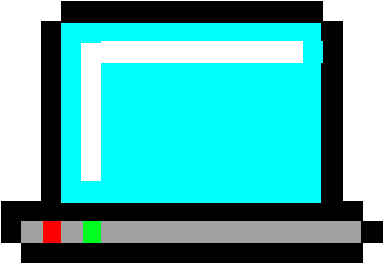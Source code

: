 <mxfile version="20.5.3" type="github"><diagram id="le_HfVlFiCGjhCWR-ZCV" name="Page-1"><mxGraphModel dx="474" dy="265" grid="1" gridSize="10" guides="1" tooltips="1" connect="1" arrows="1" fold="1" page="1" pageScale="1" pageWidth="827" pageHeight="1169" math="0" shadow="0"><root><mxCell id="0"/><mxCell id="1" parent="0"/><mxCell id="oouF2AgYF1QqJZSzGdiD-1" value="" style="rounded=0;whiteSpace=wrap;html=1;fillColor=#000000;strokeColor=#000000;" vertex="1" parent="1"><mxGeometry x="350" y="380" width="180" height="10" as="geometry"/></mxCell><mxCell id="oouF2AgYF1QqJZSzGdiD-2" value="" style="rounded=0;whiteSpace=wrap;html=1;fillColor=#000000;strokeColor=#000000;" vertex="1" parent="1"><mxGeometry x="360" y="400" width="170" height="10" as="geometry"/></mxCell><mxCell id="oouF2AgYF1QqJZSzGdiD-3" value="" style="rounded=0;whiteSpace=wrap;html=1;fillColor=#000000;strokeColor=#000000;" vertex="1" parent="1"><mxGeometry x="350" y="390" width="10" height="10" as="geometry"/></mxCell><mxCell id="oouF2AgYF1QqJZSzGdiD-4" value="" style="rounded=0;whiteSpace=wrap;html=1;fillColor=#00FF21;strokeColor=#00FF21;" vertex="1" parent="1"><mxGeometry x="390" y="390" width="10" height="10" as="geometry"/></mxCell><mxCell id="oouF2AgYF1QqJZSzGdiD-5" value="" style="rounded=0;whiteSpace=wrap;html=1;fillColor=#FF0000;strokeColor=#FF0000;" vertex="1" parent="1"><mxGeometry x="370" y="390" width="10" height="10" as="geometry"/></mxCell><mxCell id="oouF2AgYF1QqJZSzGdiD-6" value="" style="rounded=0;whiteSpace=wrap;html=1;fillColor=#A0A0A0;strokeColor=#A0A0A0;" vertex="1" parent="1"><mxGeometry x="380" y="390" width="10" height="10" as="geometry"/></mxCell><mxCell id="oouF2AgYF1QqJZSzGdiD-7" value="" style="rounded=0;whiteSpace=wrap;html=1;fillColor=#A0A0A0;strokeColor=#A0A0A0;" vertex="1" parent="1"><mxGeometry x="360" y="390" width="10" height="10" as="geometry"/></mxCell><mxCell id="oouF2AgYF1QqJZSzGdiD-8" value="" style="rounded=0;whiteSpace=wrap;html=1;fillColor=#A0A0A0;strokeColor=#A0A0A0;" vertex="1" parent="1"><mxGeometry x="400" y="390" width="130" height="10" as="geometry"/></mxCell><mxCell id="oouF2AgYF1QqJZSzGdiD-9" value="" style="rounded=0;whiteSpace=wrap;html=1;fillColor=#000000;strokeColor=#000000;" vertex="1" parent="1"><mxGeometry x="370" y="290" width="10" height="90" as="geometry"/></mxCell><mxCell id="oouF2AgYF1QqJZSzGdiD-10" value="" style="rounded=0;whiteSpace=wrap;html=1;fillColor=#00FFFF;strokeColor=#00FFFF;" vertex="1" parent="1"><mxGeometry x="380" y="290" width="10" height="90" as="geometry"/></mxCell><mxCell id="oouF2AgYF1QqJZSzGdiD-11" value="" style="rounded=0;whiteSpace=wrap;html=1;fillColor=#FFFFFF;strokeColor=#FFFFFF;" vertex="1" parent="1"><mxGeometry x="390" y="300" width="10" height="70" as="geometry"/></mxCell><mxCell id="oouF2AgYF1QqJZSzGdiD-12" value="" style="rounded=0;whiteSpace=wrap;html=1;fillColor=#00FFFF;strokeColor=#00FFFF;" vertex="1" parent="1"><mxGeometry x="390" y="290" width="120" height="10" as="geometry"/></mxCell><mxCell id="oouF2AgYF1QqJZSzGdiD-13" value="" style="rounded=0;whiteSpace=wrap;html=1;fillColor=#00FFFF;strokeColor=#00FFFF;" vertex="1" parent="1"><mxGeometry x="390" y="370" width="120" height="10" as="geometry"/></mxCell><mxCell id="oouF2AgYF1QqJZSzGdiD-14" value="" style="rounded=0;whiteSpace=wrap;html=1;fillColor=#00FFFF;strokeColor=#00FFFF;" vertex="1" parent="1"><mxGeometry x="400" y="310" width="110" height="60" as="geometry"/></mxCell><mxCell id="oouF2AgYF1QqJZSzGdiD-15" value="" style="rounded=0;whiteSpace=wrap;html=1;fillColor=#000000;strokeColor=#000000;" vertex="1" parent="1"><mxGeometry x="380" y="280" width="130" height="10" as="geometry"/></mxCell><mxCell id="oouF2AgYF1QqJZSzGdiD-17" value="" style="rounded=0;whiteSpace=wrap;html=1;fillColor=#000000;strokeColor=#000000;" vertex="1" parent="1"><mxGeometry x="530" y="390" width="10" height="10" as="geometry"/></mxCell><mxCell id="oouF2AgYF1QqJZSzGdiD-18" value="" style="rounded=0;whiteSpace=wrap;html=1;fillColor=#000000;strokeColor=#000000;" vertex="1" parent="1"><mxGeometry x="510" y="290" width="10" height="90" as="geometry"/></mxCell><mxCell id="oouF2AgYF1QqJZSzGdiD-19" value="" style="rounded=0;whiteSpace=wrap;html=1;fillColor=#00FFFF;strokeColor=#00FFFF;" vertex="1" parent="1"><mxGeometry x="500" y="300" width="10" height="10" as="geometry"/></mxCell><mxCell id="oouF2AgYF1QqJZSzGdiD-20" value="" style="rounded=0;whiteSpace=wrap;html=1;fillColor=#FFFFFF;strokeColor=#FFFFFF;" vertex="1" parent="1"><mxGeometry x="400" y="300" width="100" height="10" as="geometry"/></mxCell></root></mxGraphModel></diagram></mxfile>